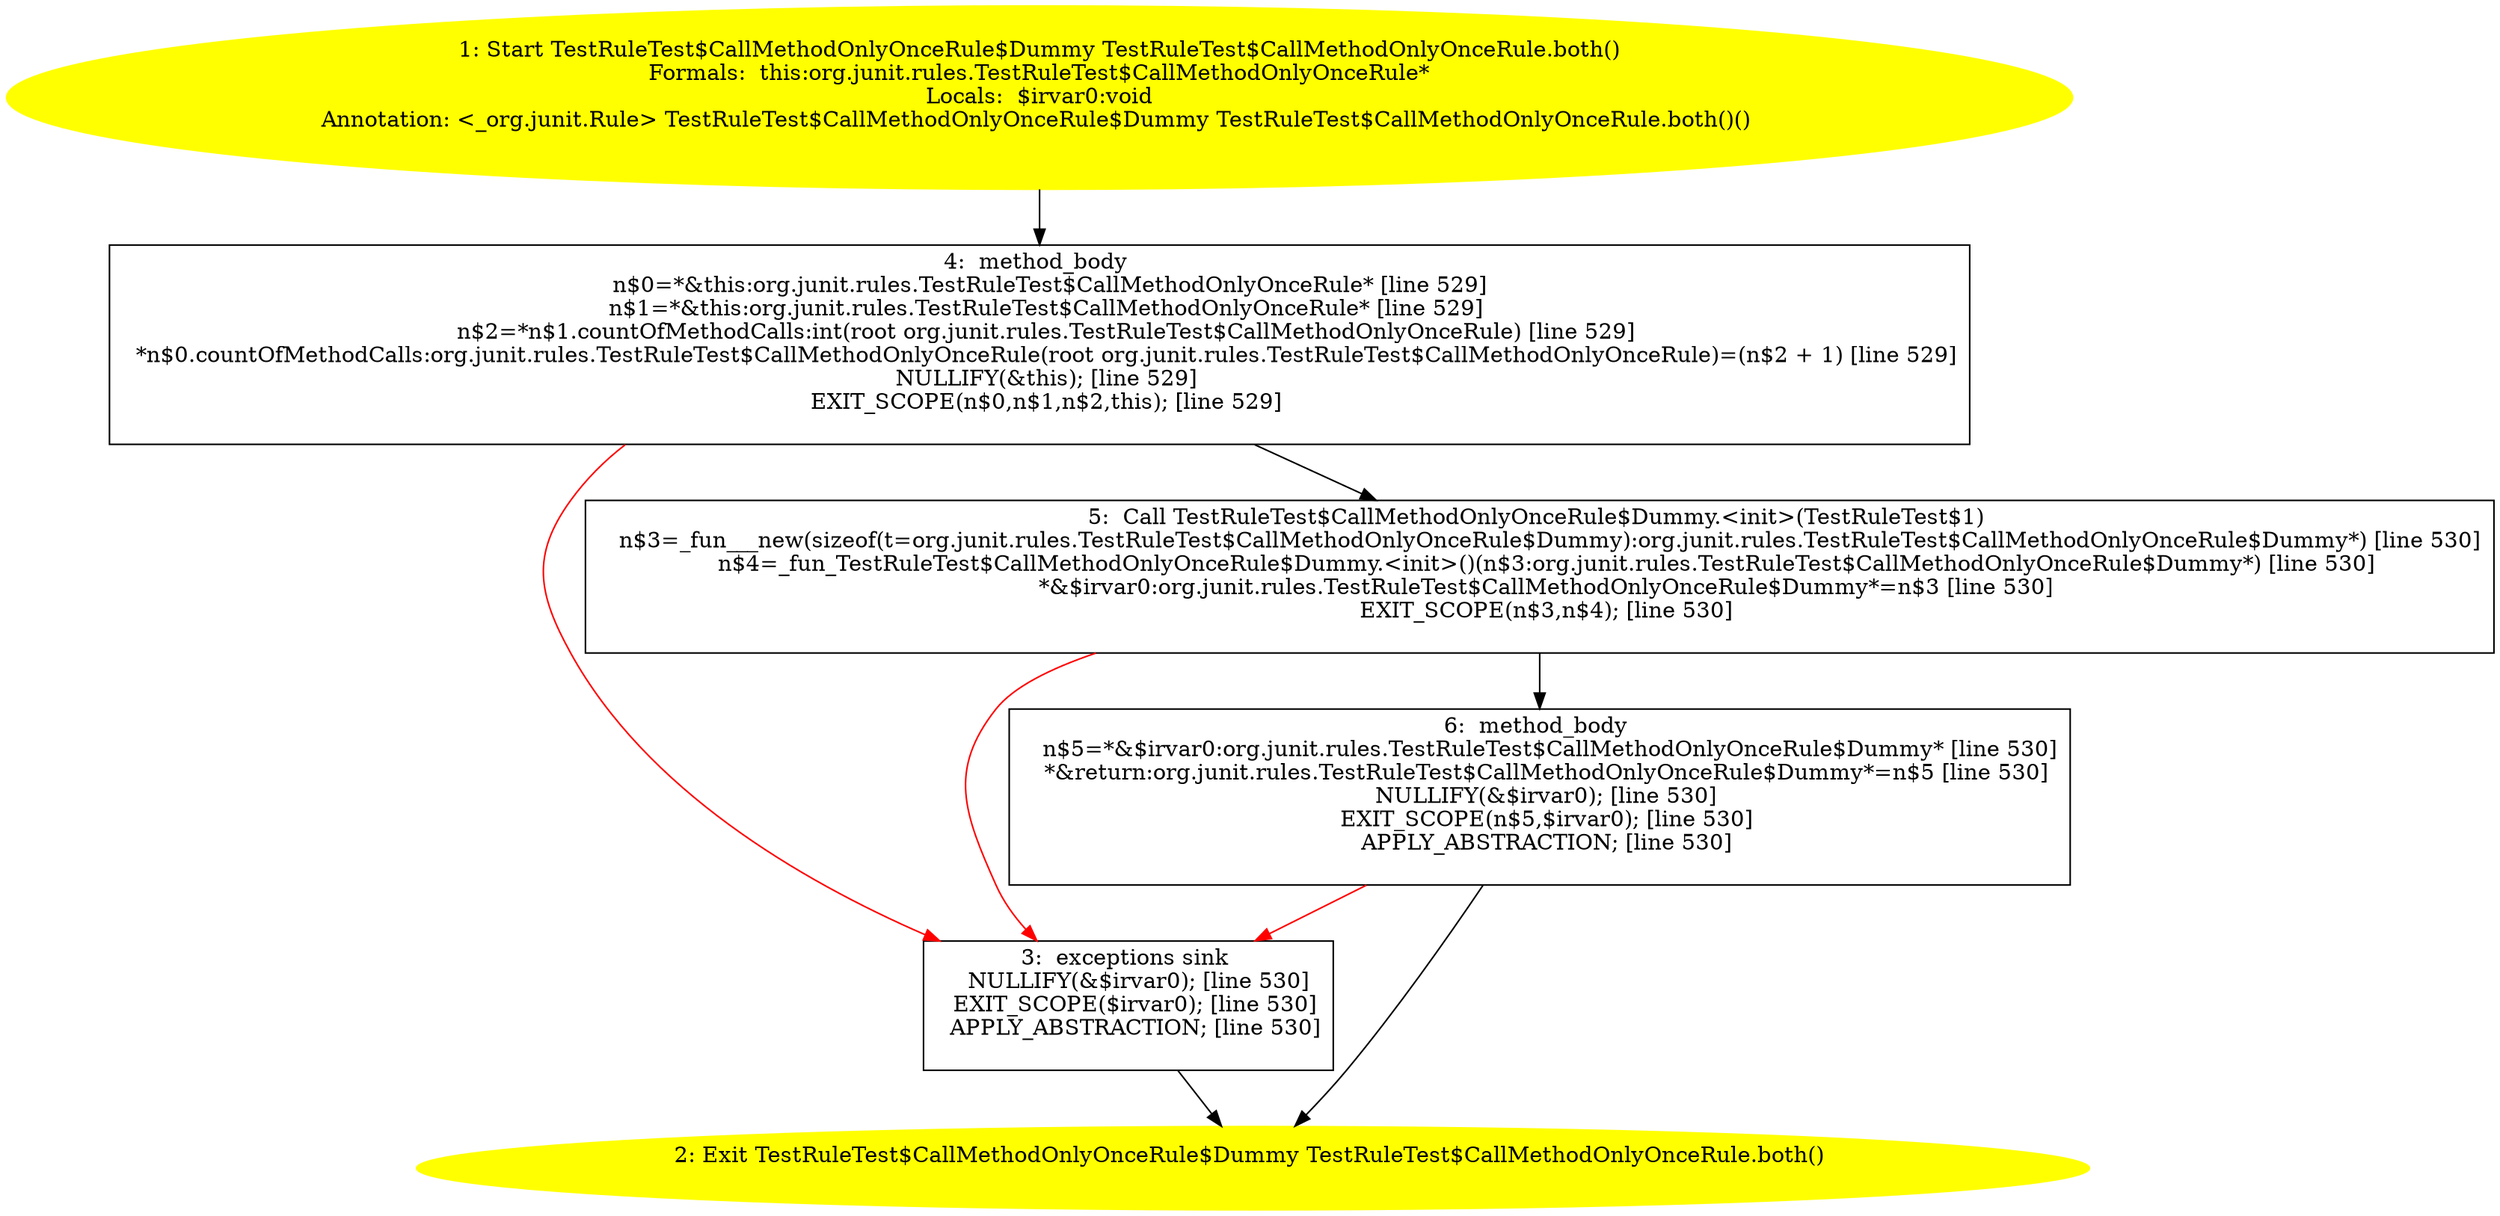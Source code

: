 /* @generated */
digraph cfg {
"org.junit.rules.TestRuleTest$CallMethodOnlyOnceRule.both():org.junit.rules.TestRuleTest$CallMethodOn.66fc75546b6e1e5fc617da2a70f498c6_1" [label="1: Start TestRuleTest$CallMethodOnlyOnceRule$Dummy TestRuleTest$CallMethodOnlyOnceRule.both()\nFormals:  this:org.junit.rules.TestRuleTest$CallMethodOnlyOnceRule*\nLocals:  $irvar0:void\nAnnotation: <_org.junit.Rule> TestRuleTest$CallMethodOnlyOnceRule$Dummy TestRuleTest$CallMethodOnlyOnceRule.both()() \n  " color=yellow style=filled]
	

	 "org.junit.rules.TestRuleTest$CallMethodOnlyOnceRule.both():org.junit.rules.TestRuleTest$CallMethodOn.66fc75546b6e1e5fc617da2a70f498c6_1" -> "org.junit.rules.TestRuleTest$CallMethodOnlyOnceRule.both():org.junit.rules.TestRuleTest$CallMethodOn.66fc75546b6e1e5fc617da2a70f498c6_4" ;
"org.junit.rules.TestRuleTest$CallMethodOnlyOnceRule.both():org.junit.rules.TestRuleTest$CallMethodOn.66fc75546b6e1e5fc617da2a70f498c6_2" [label="2: Exit TestRuleTest$CallMethodOnlyOnceRule$Dummy TestRuleTest$CallMethodOnlyOnceRule.both() \n  " color=yellow style=filled]
	

"org.junit.rules.TestRuleTest$CallMethodOnlyOnceRule.both():org.junit.rules.TestRuleTest$CallMethodOn.66fc75546b6e1e5fc617da2a70f498c6_3" [label="3:  exceptions sink \n   NULLIFY(&$irvar0); [line 530]\n  EXIT_SCOPE($irvar0); [line 530]\n  APPLY_ABSTRACTION; [line 530]\n " shape="box"]
	

	 "org.junit.rules.TestRuleTest$CallMethodOnlyOnceRule.both():org.junit.rules.TestRuleTest$CallMethodOn.66fc75546b6e1e5fc617da2a70f498c6_3" -> "org.junit.rules.TestRuleTest$CallMethodOnlyOnceRule.both():org.junit.rules.TestRuleTest$CallMethodOn.66fc75546b6e1e5fc617da2a70f498c6_2" ;
"org.junit.rules.TestRuleTest$CallMethodOnlyOnceRule.both():org.junit.rules.TestRuleTest$CallMethodOn.66fc75546b6e1e5fc617da2a70f498c6_4" [label="4:  method_body \n   n$0=*&this:org.junit.rules.TestRuleTest$CallMethodOnlyOnceRule* [line 529]\n  n$1=*&this:org.junit.rules.TestRuleTest$CallMethodOnlyOnceRule* [line 529]\n  n$2=*n$1.countOfMethodCalls:int(root org.junit.rules.TestRuleTest$CallMethodOnlyOnceRule) [line 529]\n  *n$0.countOfMethodCalls:org.junit.rules.TestRuleTest$CallMethodOnlyOnceRule(root org.junit.rules.TestRuleTest$CallMethodOnlyOnceRule)=(n$2 + 1) [line 529]\n  NULLIFY(&this); [line 529]\n  EXIT_SCOPE(n$0,n$1,n$2,this); [line 529]\n " shape="box"]
	

	 "org.junit.rules.TestRuleTest$CallMethodOnlyOnceRule.both():org.junit.rules.TestRuleTest$CallMethodOn.66fc75546b6e1e5fc617da2a70f498c6_4" -> "org.junit.rules.TestRuleTest$CallMethodOnlyOnceRule.both():org.junit.rules.TestRuleTest$CallMethodOn.66fc75546b6e1e5fc617da2a70f498c6_5" ;
	 "org.junit.rules.TestRuleTest$CallMethodOnlyOnceRule.both():org.junit.rules.TestRuleTest$CallMethodOn.66fc75546b6e1e5fc617da2a70f498c6_4" -> "org.junit.rules.TestRuleTest$CallMethodOnlyOnceRule.both():org.junit.rules.TestRuleTest$CallMethodOn.66fc75546b6e1e5fc617da2a70f498c6_3" [color="red" ];
"org.junit.rules.TestRuleTest$CallMethodOnlyOnceRule.both():org.junit.rules.TestRuleTest$CallMethodOn.66fc75546b6e1e5fc617da2a70f498c6_5" [label="5:  Call TestRuleTest$CallMethodOnlyOnceRule$Dummy.<init>(TestRuleTest$1) \n   n$3=_fun___new(sizeof(t=org.junit.rules.TestRuleTest$CallMethodOnlyOnceRule$Dummy):org.junit.rules.TestRuleTest$CallMethodOnlyOnceRule$Dummy*) [line 530]\n  n$4=_fun_TestRuleTest$CallMethodOnlyOnceRule$Dummy.<init>()(n$3:org.junit.rules.TestRuleTest$CallMethodOnlyOnceRule$Dummy*) [line 530]\n  *&$irvar0:org.junit.rules.TestRuleTest$CallMethodOnlyOnceRule$Dummy*=n$3 [line 530]\n  EXIT_SCOPE(n$3,n$4); [line 530]\n " shape="box"]
	

	 "org.junit.rules.TestRuleTest$CallMethodOnlyOnceRule.both():org.junit.rules.TestRuleTest$CallMethodOn.66fc75546b6e1e5fc617da2a70f498c6_5" -> "org.junit.rules.TestRuleTest$CallMethodOnlyOnceRule.both():org.junit.rules.TestRuleTest$CallMethodOn.66fc75546b6e1e5fc617da2a70f498c6_6" ;
	 "org.junit.rules.TestRuleTest$CallMethodOnlyOnceRule.both():org.junit.rules.TestRuleTest$CallMethodOn.66fc75546b6e1e5fc617da2a70f498c6_5" -> "org.junit.rules.TestRuleTest$CallMethodOnlyOnceRule.both():org.junit.rules.TestRuleTest$CallMethodOn.66fc75546b6e1e5fc617da2a70f498c6_3" [color="red" ];
"org.junit.rules.TestRuleTest$CallMethodOnlyOnceRule.both():org.junit.rules.TestRuleTest$CallMethodOn.66fc75546b6e1e5fc617da2a70f498c6_6" [label="6:  method_body \n   n$5=*&$irvar0:org.junit.rules.TestRuleTest$CallMethodOnlyOnceRule$Dummy* [line 530]\n  *&return:org.junit.rules.TestRuleTest$CallMethodOnlyOnceRule$Dummy*=n$5 [line 530]\n  NULLIFY(&$irvar0); [line 530]\n  EXIT_SCOPE(n$5,$irvar0); [line 530]\n  APPLY_ABSTRACTION; [line 530]\n " shape="box"]
	

	 "org.junit.rules.TestRuleTest$CallMethodOnlyOnceRule.both():org.junit.rules.TestRuleTest$CallMethodOn.66fc75546b6e1e5fc617da2a70f498c6_6" -> "org.junit.rules.TestRuleTest$CallMethodOnlyOnceRule.both():org.junit.rules.TestRuleTest$CallMethodOn.66fc75546b6e1e5fc617da2a70f498c6_2" ;
	 "org.junit.rules.TestRuleTest$CallMethodOnlyOnceRule.both():org.junit.rules.TestRuleTest$CallMethodOn.66fc75546b6e1e5fc617da2a70f498c6_6" -> "org.junit.rules.TestRuleTest$CallMethodOnlyOnceRule.both():org.junit.rules.TestRuleTest$CallMethodOn.66fc75546b6e1e5fc617da2a70f498c6_3" [color="red" ];
}
